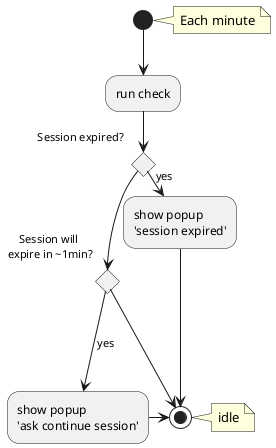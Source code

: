 @startuml
note right: Each minute
(*) --> run check
if "Session expired?"
    ->[yes] "show popup\n'session expired'"
    -> (*)
else
    if "Session will \nexpire in ~1min?"
        ---> [yes] "show popup\n'ask continue session'"
        -> (*)
    else
    endif
endif
-> (*)
note right: idle



'if "     Session will expire in ~1min?" then
'
'  -->[true] "show popup\n'continue session'"
'  -right-> (*)
'else
'  ->[false] "Something else"
'endif

@enduml
